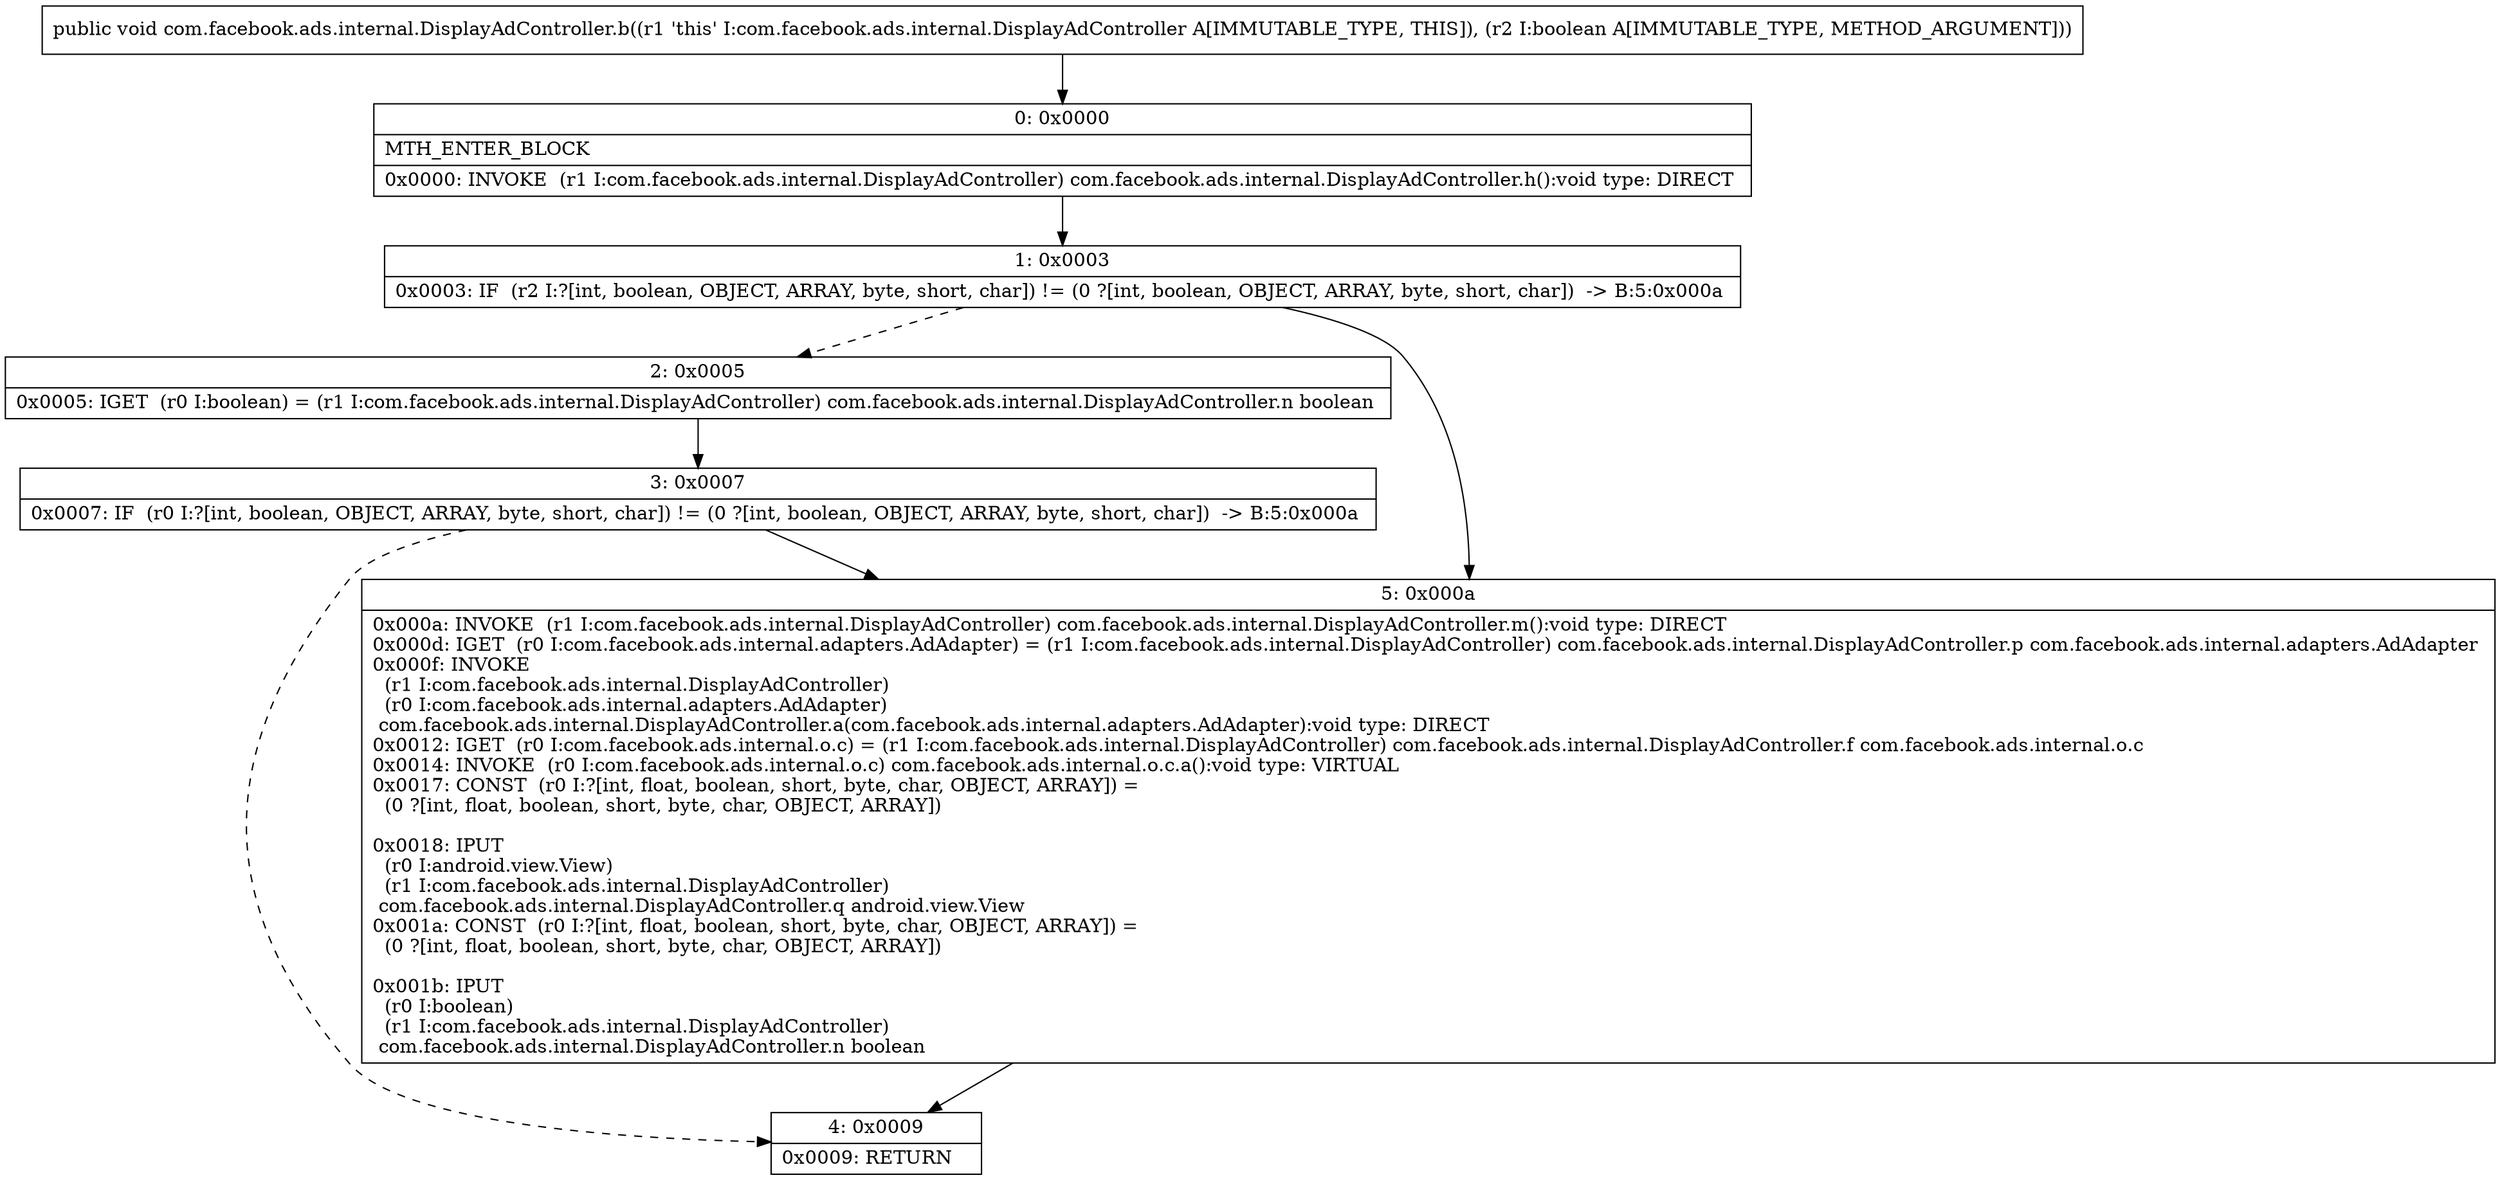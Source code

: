 digraph "CFG forcom.facebook.ads.internal.DisplayAdController.b(Z)V" {
Node_0 [shape=record,label="{0\:\ 0x0000|MTH_ENTER_BLOCK\l|0x0000: INVOKE  (r1 I:com.facebook.ads.internal.DisplayAdController) com.facebook.ads.internal.DisplayAdController.h():void type: DIRECT \l}"];
Node_1 [shape=record,label="{1\:\ 0x0003|0x0003: IF  (r2 I:?[int, boolean, OBJECT, ARRAY, byte, short, char]) != (0 ?[int, boolean, OBJECT, ARRAY, byte, short, char])  \-\> B:5:0x000a \l}"];
Node_2 [shape=record,label="{2\:\ 0x0005|0x0005: IGET  (r0 I:boolean) = (r1 I:com.facebook.ads.internal.DisplayAdController) com.facebook.ads.internal.DisplayAdController.n boolean \l}"];
Node_3 [shape=record,label="{3\:\ 0x0007|0x0007: IF  (r0 I:?[int, boolean, OBJECT, ARRAY, byte, short, char]) != (0 ?[int, boolean, OBJECT, ARRAY, byte, short, char])  \-\> B:5:0x000a \l}"];
Node_4 [shape=record,label="{4\:\ 0x0009|0x0009: RETURN   \l}"];
Node_5 [shape=record,label="{5\:\ 0x000a|0x000a: INVOKE  (r1 I:com.facebook.ads.internal.DisplayAdController) com.facebook.ads.internal.DisplayAdController.m():void type: DIRECT \l0x000d: IGET  (r0 I:com.facebook.ads.internal.adapters.AdAdapter) = (r1 I:com.facebook.ads.internal.DisplayAdController) com.facebook.ads.internal.DisplayAdController.p com.facebook.ads.internal.adapters.AdAdapter \l0x000f: INVOKE  \l  (r1 I:com.facebook.ads.internal.DisplayAdController)\l  (r0 I:com.facebook.ads.internal.adapters.AdAdapter)\l com.facebook.ads.internal.DisplayAdController.a(com.facebook.ads.internal.adapters.AdAdapter):void type: DIRECT \l0x0012: IGET  (r0 I:com.facebook.ads.internal.o.c) = (r1 I:com.facebook.ads.internal.DisplayAdController) com.facebook.ads.internal.DisplayAdController.f com.facebook.ads.internal.o.c \l0x0014: INVOKE  (r0 I:com.facebook.ads.internal.o.c) com.facebook.ads.internal.o.c.a():void type: VIRTUAL \l0x0017: CONST  (r0 I:?[int, float, boolean, short, byte, char, OBJECT, ARRAY]) = \l  (0 ?[int, float, boolean, short, byte, char, OBJECT, ARRAY])\l \l0x0018: IPUT  \l  (r0 I:android.view.View)\l  (r1 I:com.facebook.ads.internal.DisplayAdController)\l com.facebook.ads.internal.DisplayAdController.q android.view.View \l0x001a: CONST  (r0 I:?[int, float, boolean, short, byte, char, OBJECT, ARRAY]) = \l  (0 ?[int, float, boolean, short, byte, char, OBJECT, ARRAY])\l \l0x001b: IPUT  \l  (r0 I:boolean)\l  (r1 I:com.facebook.ads.internal.DisplayAdController)\l com.facebook.ads.internal.DisplayAdController.n boolean \l}"];
MethodNode[shape=record,label="{public void com.facebook.ads.internal.DisplayAdController.b((r1 'this' I:com.facebook.ads.internal.DisplayAdController A[IMMUTABLE_TYPE, THIS]), (r2 I:boolean A[IMMUTABLE_TYPE, METHOD_ARGUMENT])) }"];
MethodNode -> Node_0;
Node_0 -> Node_1;
Node_1 -> Node_2[style=dashed];
Node_1 -> Node_5;
Node_2 -> Node_3;
Node_3 -> Node_4[style=dashed];
Node_3 -> Node_5;
Node_5 -> Node_4;
}

